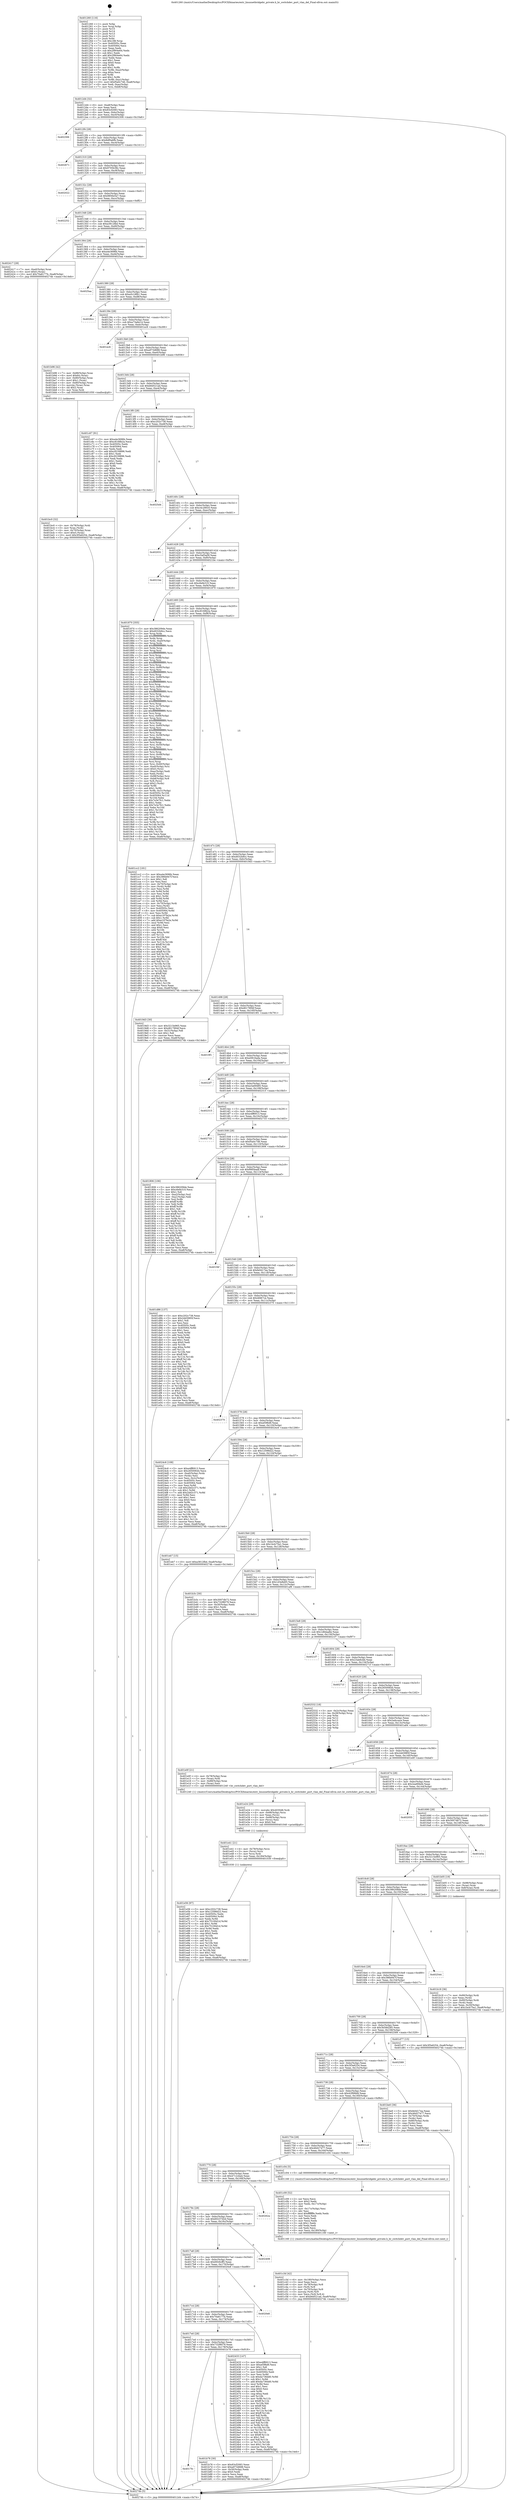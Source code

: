 digraph "0x401260" {
  label = "0x401260 (/mnt/c/Users/mathe/Desktop/tcc/POCII/binaries/extr_linuxnetbridgebr_private.h_br_switchdev_port_vlan_del_Final-ollvm.out::main(0))"
  labelloc = "t"
  node[shape=record]

  Entry [label="",width=0.3,height=0.3,shape=circle,fillcolor=black,style=filled]
  "0x4012d4" [label="{
     0x4012d4 [32]\l
     | [instrs]\l
     &nbsp;&nbsp;0x4012d4 \<+6\>: mov -0xa8(%rbp),%eax\l
     &nbsp;&nbsp;0x4012da \<+2\>: mov %eax,%ecx\l
     &nbsp;&nbsp;0x4012dc \<+6\>: sub $0x83cf2083,%ecx\l
     &nbsp;&nbsp;0x4012e2 \<+6\>: mov %eax,-0xbc(%rbp)\l
     &nbsp;&nbsp;0x4012e8 \<+6\>: mov %ecx,-0xc0(%rbp)\l
     &nbsp;&nbsp;0x4012ee \<+6\>: je 0000000000402306 \<main+0x10a6\>\l
  }"]
  "0x402306" [label="{
     0x402306\l
  }", style=dashed]
  "0x4012f4" [label="{
     0x4012f4 [28]\l
     | [instrs]\l
     &nbsp;&nbsp;0x4012f4 \<+5\>: jmp 00000000004012f9 \<main+0x99\>\l
     &nbsp;&nbsp;0x4012f9 \<+6\>: mov -0xbc(%rbp),%eax\l
     &nbsp;&nbsp;0x4012ff \<+5\>: sub $0x8df0a6fb,%eax\l
     &nbsp;&nbsp;0x401304 \<+6\>: mov %eax,-0xc4(%rbp)\l
     &nbsp;&nbsp;0x40130a \<+6\>: je 0000000000402671 \<main+0x1411\>\l
  }"]
  Exit [label="",width=0.3,height=0.3,shape=circle,fillcolor=black,style=filled,peripheries=2]
  "0x402671" [label="{
     0x402671\l
  }", style=dashed]
  "0x401310" [label="{
     0x401310 [28]\l
     | [instrs]\l
     &nbsp;&nbsp;0x401310 \<+5\>: jmp 0000000000401315 \<main+0xb5\>\l
     &nbsp;&nbsp;0x401315 \<+6\>: mov -0xbc(%rbp),%eax\l
     &nbsp;&nbsp;0x40131b \<+5\>: sub $0x9705b38c,%eax\l
     &nbsp;&nbsp;0x401320 \<+6\>: mov %eax,-0xc8(%rbp)\l
     &nbsp;&nbsp;0x401326 \<+6\>: je 0000000000402022 \<main+0xdc2\>\l
  }"]
  "0x401e56" [label="{
     0x401e56 [97]\l
     | [instrs]\l
     &nbsp;&nbsp;0x401e56 \<+5\>: mov $0xc202c738,%eax\l
     &nbsp;&nbsp;0x401e5b \<+5\>: mov $0x12598d22,%esi\l
     &nbsp;&nbsp;0x401e60 \<+7\>: mov 0x40505c,%edx\l
     &nbsp;&nbsp;0x401e67 \<+8\>: mov 0x405064,%r8d\l
     &nbsp;&nbsp;0x401e6f \<+3\>: mov %edx,%r9d\l
     &nbsp;&nbsp;0x401e72 \<+7\>: add $0x75100d1d,%r9d\l
     &nbsp;&nbsp;0x401e79 \<+4\>: sub $0x1,%r9d\l
     &nbsp;&nbsp;0x401e7d \<+7\>: sub $0x75100d1d,%r9d\l
     &nbsp;&nbsp;0x401e84 \<+4\>: imul %r9d,%edx\l
     &nbsp;&nbsp;0x401e88 \<+3\>: and $0x1,%edx\l
     &nbsp;&nbsp;0x401e8b \<+3\>: cmp $0x0,%edx\l
     &nbsp;&nbsp;0x401e8e \<+4\>: sete %r10b\l
     &nbsp;&nbsp;0x401e92 \<+4\>: cmp $0xa,%r8d\l
     &nbsp;&nbsp;0x401e96 \<+4\>: setl %r11b\l
     &nbsp;&nbsp;0x401e9a \<+3\>: mov %r10b,%bl\l
     &nbsp;&nbsp;0x401e9d \<+3\>: and %r11b,%bl\l
     &nbsp;&nbsp;0x401ea0 \<+3\>: xor %r11b,%r10b\l
     &nbsp;&nbsp;0x401ea3 \<+3\>: or %r10b,%bl\l
     &nbsp;&nbsp;0x401ea6 \<+3\>: test $0x1,%bl\l
     &nbsp;&nbsp;0x401ea9 \<+3\>: cmovne %esi,%eax\l
     &nbsp;&nbsp;0x401eac \<+6\>: mov %eax,-0xa8(%rbp)\l
     &nbsp;&nbsp;0x401eb2 \<+5\>: jmp 000000000040274b \<main+0x14eb\>\l
  }"]
  "0x402022" [label="{
     0x402022\l
  }", style=dashed]
  "0x40132c" [label="{
     0x40132c [28]\l
     | [instrs]\l
     &nbsp;&nbsp;0x40132c \<+5\>: jmp 0000000000401331 \<main+0xd1\>\l
     &nbsp;&nbsp;0x401331 \<+6\>: mov -0xbc(%rbp),%eax\l
     &nbsp;&nbsp;0x401337 \<+5\>: sub $0x9856e5a7,%eax\l
     &nbsp;&nbsp;0x40133c \<+6\>: mov %eax,-0xcc(%rbp)\l
     &nbsp;&nbsp;0x401342 \<+6\>: je 0000000000402252 \<main+0xff2\>\l
  }"]
  "0x401e41" [label="{
     0x401e41 [21]\l
     | [instrs]\l
     &nbsp;&nbsp;0x401e41 \<+4\>: mov -0x78(%rbp),%rcx\l
     &nbsp;&nbsp;0x401e45 \<+3\>: mov (%rcx),%rcx\l
     &nbsp;&nbsp;0x401e48 \<+3\>: mov %rcx,%rdi\l
     &nbsp;&nbsp;0x401e4b \<+6\>: mov %eax,-0x184(%rbp)\l
     &nbsp;&nbsp;0x401e51 \<+5\>: call 0000000000401030 \<free@plt\>\l
     | [calls]\l
     &nbsp;&nbsp;0x401030 \{1\} (unknown)\l
  }"]
  "0x402252" [label="{
     0x402252\l
  }", style=dashed]
  "0x401348" [label="{
     0x401348 [28]\l
     | [instrs]\l
     &nbsp;&nbsp;0x401348 \<+5\>: jmp 000000000040134d \<main+0xed\>\l
     &nbsp;&nbsp;0x40134d \<+6\>: mov -0xbc(%rbp),%eax\l
     &nbsp;&nbsp;0x401353 \<+5\>: sub $0xa3812fbd,%eax\l
     &nbsp;&nbsp;0x401358 \<+6\>: mov %eax,-0xd0(%rbp)\l
     &nbsp;&nbsp;0x40135e \<+6\>: je 0000000000402417 \<main+0x11b7\>\l
  }"]
  "0x401e24" [label="{
     0x401e24 [29]\l
     | [instrs]\l
     &nbsp;&nbsp;0x401e24 \<+10\>: movabs $0x4030d6,%rdi\l
     &nbsp;&nbsp;0x401e2e \<+4\>: mov -0x68(%rbp),%rcx\l
     &nbsp;&nbsp;0x401e32 \<+2\>: mov %eax,(%rcx)\l
     &nbsp;&nbsp;0x401e34 \<+4\>: mov -0x68(%rbp),%rcx\l
     &nbsp;&nbsp;0x401e38 \<+2\>: mov (%rcx),%esi\l
     &nbsp;&nbsp;0x401e3a \<+2\>: mov $0x0,%al\l
     &nbsp;&nbsp;0x401e3c \<+5\>: call 0000000000401040 \<printf@plt\>\l
     | [calls]\l
     &nbsp;&nbsp;0x401040 \{1\} (unknown)\l
  }"]
  "0x402417" [label="{
     0x402417 [28]\l
     | [instrs]\l
     &nbsp;&nbsp;0x402417 \<+7\>: mov -0xa0(%rbp),%rax\l
     &nbsp;&nbsp;0x40241e \<+6\>: movl $0x0,(%rax)\l
     &nbsp;&nbsp;0x402424 \<+10\>: movl $0x70a8177b,-0xa8(%rbp)\l
     &nbsp;&nbsp;0x40242e \<+5\>: jmp 000000000040274b \<main+0x14eb\>\l
  }"]
  "0x401364" [label="{
     0x401364 [28]\l
     | [instrs]\l
     &nbsp;&nbsp;0x401364 \<+5\>: jmp 0000000000401369 \<main+0x109\>\l
     &nbsp;&nbsp;0x401369 \<+6\>: mov -0xbc(%rbp),%eax\l
     &nbsp;&nbsp;0x40136f \<+5\>: sub $0xa4e3696b,%eax\l
     &nbsp;&nbsp;0x401374 \<+6\>: mov %eax,-0xd4(%rbp)\l
     &nbsp;&nbsp;0x40137a \<+6\>: je 00000000004025aa \<main+0x134a\>\l
  }"]
  "0x401c3d" [label="{
     0x401c3d [42]\l
     | [instrs]\l
     &nbsp;&nbsp;0x401c3d \<+6\>: mov -0x180(%rbp),%ecx\l
     &nbsp;&nbsp;0x401c43 \<+3\>: imul %eax,%ecx\l
     &nbsp;&nbsp;0x401c46 \<+4\>: mov -0x78(%rbp),%r8\l
     &nbsp;&nbsp;0x401c4a \<+3\>: mov (%r8),%r8\l
     &nbsp;&nbsp;0x401c4d \<+4\>: mov -0x70(%rbp),%r9\l
     &nbsp;&nbsp;0x401c51 \<+3\>: movslq (%r9),%r9\l
     &nbsp;&nbsp;0x401c54 \<+4\>: mov %ecx,(%r8,%r9,4)\l
     &nbsp;&nbsp;0x401c58 \<+10\>: movl $0xb6d521ad,-0xa8(%rbp)\l
     &nbsp;&nbsp;0x401c62 \<+5\>: jmp 000000000040274b \<main+0x14eb\>\l
  }"]
  "0x4025aa" [label="{
     0x4025aa\l
  }", style=dashed]
  "0x401380" [label="{
     0x401380 [28]\l
     | [instrs]\l
     &nbsp;&nbsp;0x401380 \<+5\>: jmp 0000000000401385 \<main+0x125\>\l
     &nbsp;&nbsp;0x401385 \<+6\>: mov -0xbc(%rbp),%eax\l
     &nbsp;&nbsp;0x40138b \<+5\>: sub $0xa5c18fb1,%eax\l
     &nbsp;&nbsp;0x401390 \<+6\>: mov %eax,-0xd8(%rbp)\l
     &nbsp;&nbsp;0x401396 \<+6\>: je 00000000004026cc \<main+0x146c\>\l
  }"]
  "0x401c09" [label="{
     0x401c09 [52]\l
     | [instrs]\l
     &nbsp;&nbsp;0x401c09 \<+2\>: xor %ecx,%ecx\l
     &nbsp;&nbsp;0x401c0b \<+5\>: mov $0x2,%edx\l
     &nbsp;&nbsp;0x401c10 \<+6\>: mov %edx,-0x17c(%rbp)\l
     &nbsp;&nbsp;0x401c16 \<+1\>: cltd\l
     &nbsp;&nbsp;0x401c17 \<+6\>: mov -0x17c(%rbp),%esi\l
     &nbsp;&nbsp;0x401c1d \<+2\>: idiv %esi\l
     &nbsp;&nbsp;0x401c1f \<+6\>: imul $0xfffffffe,%edx,%edx\l
     &nbsp;&nbsp;0x401c25 \<+2\>: mov %ecx,%edi\l
     &nbsp;&nbsp;0x401c27 \<+2\>: sub %edx,%edi\l
     &nbsp;&nbsp;0x401c29 \<+2\>: mov %ecx,%edx\l
     &nbsp;&nbsp;0x401c2b \<+3\>: sub $0x1,%edx\l
     &nbsp;&nbsp;0x401c2e \<+2\>: add %edx,%edi\l
     &nbsp;&nbsp;0x401c30 \<+2\>: sub %edi,%ecx\l
     &nbsp;&nbsp;0x401c32 \<+6\>: mov %ecx,-0x180(%rbp)\l
     &nbsp;&nbsp;0x401c38 \<+5\>: call 0000000000401160 \<next_i\>\l
     | [calls]\l
     &nbsp;&nbsp;0x401160 \{1\} (/mnt/c/Users/mathe/Desktop/tcc/POCII/binaries/extr_linuxnetbridgebr_private.h_br_switchdev_port_vlan_del_Final-ollvm.out::next_i)\l
  }"]
  "0x4026cc" [label="{
     0x4026cc\l
  }", style=dashed]
  "0x40139c" [label="{
     0x40139c [28]\l
     | [instrs]\l
     &nbsp;&nbsp;0x40139c \<+5\>: jmp 00000000004013a1 \<main+0x141\>\l
     &nbsp;&nbsp;0x4013a1 \<+6\>: mov -0xbc(%rbp),%eax\l
     &nbsp;&nbsp;0x4013a7 \<+5\>: sub $0xa73a6e14,%eax\l
     &nbsp;&nbsp;0x4013ac \<+6\>: mov %eax,-0xdc(%rbp)\l
     &nbsp;&nbsp;0x4013b2 \<+6\>: je 0000000000401ec6 \<main+0xc66\>\l
  }"]
  "0x401bc0" [label="{
     0x401bc0 [32]\l
     | [instrs]\l
     &nbsp;&nbsp;0x401bc0 \<+4\>: mov -0x78(%rbp),%rdi\l
     &nbsp;&nbsp;0x401bc4 \<+3\>: mov %rax,(%rdi)\l
     &nbsp;&nbsp;0x401bc7 \<+4\>: mov -0x70(%rbp),%rax\l
     &nbsp;&nbsp;0x401bcb \<+6\>: movl $0x0,(%rax)\l
     &nbsp;&nbsp;0x401bd1 \<+10\>: movl $0x3f3e6254,-0xa8(%rbp)\l
     &nbsp;&nbsp;0x401bdb \<+5\>: jmp 000000000040274b \<main+0x14eb\>\l
  }"]
  "0x401ec6" [label="{
     0x401ec6\l
  }", style=dashed]
  "0x4013b8" [label="{
     0x4013b8 [28]\l
     | [instrs]\l
     &nbsp;&nbsp;0x4013b8 \<+5\>: jmp 00000000004013bd \<main+0x15d\>\l
     &nbsp;&nbsp;0x4013bd \<+6\>: mov -0xbc(%rbp),%eax\l
     &nbsp;&nbsp;0x4013c3 \<+5\>: sub $0xa973d688,%eax\l
     &nbsp;&nbsp;0x4013c8 \<+6\>: mov %eax,-0xe0(%rbp)\l
     &nbsp;&nbsp;0x4013ce \<+6\>: je 0000000000401b96 \<main+0x936\>\l
  }"]
  "0x4017fc" [label="{
     0x4017fc\l
  }", style=dashed]
  "0x401b96" [label="{
     0x401b96 [42]\l
     | [instrs]\l
     &nbsp;&nbsp;0x401b96 \<+7\>: mov -0x88(%rbp),%rax\l
     &nbsp;&nbsp;0x401b9d \<+6\>: movl $0x64,(%rax)\l
     &nbsp;&nbsp;0x401ba3 \<+4\>: mov -0x80(%rbp),%rax\l
     &nbsp;&nbsp;0x401ba7 \<+6\>: movl $0x1,(%rax)\l
     &nbsp;&nbsp;0x401bad \<+4\>: mov -0x80(%rbp),%rax\l
     &nbsp;&nbsp;0x401bb1 \<+3\>: movslq (%rax),%rax\l
     &nbsp;&nbsp;0x401bb4 \<+4\>: shl $0x2,%rax\l
     &nbsp;&nbsp;0x401bb8 \<+3\>: mov %rax,%rdi\l
     &nbsp;&nbsp;0x401bbb \<+5\>: call 0000000000401050 \<malloc@plt\>\l
     | [calls]\l
     &nbsp;&nbsp;0x401050 \{1\} (unknown)\l
  }"]
  "0x4013d4" [label="{
     0x4013d4 [28]\l
     | [instrs]\l
     &nbsp;&nbsp;0x4013d4 \<+5\>: jmp 00000000004013d9 \<main+0x179\>\l
     &nbsp;&nbsp;0x4013d9 \<+6\>: mov -0xbc(%rbp),%eax\l
     &nbsp;&nbsp;0x4013df \<+5\>: sub $0xb6d521ad,%eax\l
     &nbsp;&nbsp;0x4013e4 \<+6\>: mov %eax,-0xe4(%rbp)\l
     &nbsp;&nbsp;0x4013ea \<+6\>: je 0000000000401c67 \<main+0xa07\>\l
  }"]
  "0x401b78" [label="{
     0x401b78 [30]\l
     | [instrs]\l
     &nbsp;&nbsp;0x401b78 \<+5\>: mov $0x83cf2083,%eax\l
     &nbsp;&nbsp;0x401b7d \<+5\>: mov $0xa973d688,%ecx\l
     &nbsp;&nbsp;0x401b82 \<+3\>: mov -0x30(%rbp),%edx\l
     &nbsp;&nbsp;0x401b85 \<+3\>: cmp $0x0,%edx\l
     &nbsp;&nbsp;0x401b88 \<+3\>: cmove %ecx,%eax\l
     &nbsp;&nbsp;0x401b8b \<+6\>: mov %eax,-0xa8(%rbp)\l
     &nbsp;&nbsp;0x401b91 \<+5\>: jmp 000000000040274b \<main+0x14eb\>\l
  }"]
  "0x401c67" [label="{
     0x401c67 [91]\l
     | [instrs]\l
     &nbsp;&nbsp;0x401c67 \<+5\>: mov $0xa4e3696b,%eax\l
     &nbsp;&nbsp;0x401c6c \<+5\>: mov $0xc8168b2a,%ecx\l
     &nbsp;&nbsp;0x401c71 \<+7\>: mov 0x40505c,%edx\l
     &nbsp;&nbsp;0x401c78 \<+7\>: mov 0x405064,%esi\l
     &nbsp;&nbsp;0x401c7f \<+2\>: mov %edx,%edi\l
     &nbsp;&nbsp;0x401c81 \<+6\>: add $0xc9239896,%edi\l
     &nbsp;&nbsp;0x401c87 \<+3\>: sub $0x1,%edi\l
     &nbsp;&nbsp;0x401c8a \<+6\>: sub $0xc9239896,%edi\l
     &nbsp;&nbsp;0x401c90 \<+3\>: imul %edi,%edx\l
     &nbsp;&nbsp;0x401c93 \<+3\>: and $0x1,%edx\l
     &nbsp;&nbsp;0x401c96 \<+3\>: cmp $0x0,%edx\l
     &nbsp;&nbsp;0x401c99 \<+4\>: sete %r8b\l
     &nbsp;&nbsp;0x401c9d \<+3\>: cmp $0xa,%esi\l
     &nbsp;&nbsp;0x401ca0 \<+4\>: setl %r9b\l
     &nbsp;&nbsp;0x401ca4 \<+3\>: mov %r8b,%r10b\l
     &nbsp;&nbsp;0x401ca7 \<+3\>: and %r9b,%r10b\l
     &nbsp;&nbsp;0x401caa \<+3\>: xor %r9b,%r8b\l
     &nbsp;&nbsp;0x401cad \<+3\>: or %r8b,%r10b\l
     &nbsp;&nbsp;0x401cb0 \<+4\>: test $0x1,%r10b\l
     &nbsp;&nbsp;0x401cb4 \<+3\>: cmovne %ecx,%eax\l
     &nbsp;&nbsp;0x401cb7 \<+6\>: mov %eax,-0xa8(%rbp)\l
     &nbsp;&nbsp;0x401cbd \<+5\>: jmp 000000000040274b \<main+0x14eb\>\l
  }"]
  "0x4013f0" [label="{
     0x4013f0 [28]\l
     | [instrs]\l
     &nbsp;&nbsp;0x4013f0 \<+5\>: jmp 00000000004013f5 \<main+0x195\>\l
     &nbsp;&nbsp;0x4013f5 \<+6\>: mov -0xbc(%rbp),%eax\l
     &nbsp;&nbsp;0x4013fb \<+5\>: sub $0xc202c738,%eax\l
     &nbsp;&nbsp;0x401400 \<+6\>: mov %eax,-0xe8(%rbp)\l
     &nbsp;&nbsp;0x401406 \<+6\>: je 00000000004025d4 \<main+0x1374\>\l
  }"]
  "0x4017e0" [label="{
     0x4017e0 [28]\l
     | [instrs]\l
     &nbsp;&nbsp;0x4017e0 \<+5\>: jmp 00000000004017e5 \<main+0x585\>\l
     &nbsp;&nbsp;0x4017e5 \<+6\>: mov -0xbc(%rbp),%eax\l
     &nbsp;&nbsp;0x4017eb \<+5\>: sub $0x732f8079,%eax\l
     &nbsp;&nbsp;0x4017f0 \<+6\>: mov %eax,-0x178(%rbp)\l
     &nbsp;&nbsp;0x4017f6 \<+6\>: je 0000000000401b78 \<main+0x918\>\l
  }"]
  "0x4025d4" [label="{
     0x4025d4\l
  }", style=dashed]
  "0x40140c" [label="{
     0x40140c [28]\l
     | [instrs]\l
     &nbsp;&nbsp;0x40140c \<+5\>: jmp 0000000000401411 \<main+0x1b1\>\l
     &nbsp;&nbsp;0x401411 \<+6\>: mov -0xbc(%rbp),%eax\l
     &nbsp;&nbsp;0x401417 \<+5\>: sub $0xc4c280c0,%eax\l
     &nbsp;&nbsp;0x40141c \<+6\>: mov %eax,-0xec(%rbp)\l
     &nbsp;&nbsp;0x401422 \<+6\>: je 0000000000402031 \<main+0xdd1\>\l
  }"]
  "0x402433" [label="{
     0x402433 [147]\l
     | [instrs]\l
     &nbsp;&nbsp;0x402433 \<+5\>: mov $0xe4ff6913,%eax\l
     &nbsp;&nbsp;0x402438 \<+5\>: mov $0xef3f6d9,%ecx\l
     &nbsp;&nbsp;0x40243d \<+2\>: mov $0x1,%dl\l
     &nbsp;&nbsp;0x40243f \<+7\>: mov 0x40505c,%esi\l
     &nbsp;&nbsp;0x402446 \<+7\>: mov 0x405064,%edi\l
     &nbsp;&nbsp;0x40244d \<+3\>: mov %esi,%r8d\l
     &nbsp;&nbsp;0x402450 \<+7\>: sub $0xda736dd0,%r8d\l
     &nbsp;&nbsp;0x402457 \<+4\>: sub $0x1,%r8d\l
     &nbsp;&nbsp;0x40245b \<+7\>: add $0xda736dd0,%r8d\l
     &nbsp;&nbsp;0x402462 \<+4\>: imul %r8d,%esi\l
     &nbsp;&nbsp;0x402466 \<+3\>: and $0x1,%esi\l
     &nbsp;&nbsp;0x402469 \<+3\>: cmp $0x0,%esi\l
     &nbsp;&nbsp;0x40246c \<+4\>: sete %r9b\l
     &nbsp;&nbsp;0x402470 \<+3\>: cmp $0xa,%edi\l
     &nbsp;&nbsp;0x402473 \<+4\>: setl %r10b\l
     &nbsp;&nbsp;0x402477 \<+3\>: mov %r9b,%r11b\l
     &nbsp;&nbsp;0x40247a \<+4\>: xor $0xff,%r11b\l
     &nbsp;&nbsp;0x40247e \<+3\>: mov %r10b,%bl\l
     &nbsp;&nbsp;0x402481 \<+3\>: xor $0xff,%bl\l
     &nbsp;&nbsp;0x402484 \<+3\>: xor $0x1,%dl\l
     &nbsp;&nbsp;0x402487 \<+3\>: mov %r11b,%r14b\l
     &nbsp;&nbsp;0x40248a \<+4\>: and $0xff,%r14b\l
     &nbsp;&nbsp;0x40248e \<+3\>: and %dl,%r9b\l
     &nbsp;&nbsp;0x402491 \<+3\>: mov %bl,%r15b\l
     &nbsp;&nbsp;0x402494 \<+4\>: and $0xff,%r15b\l
     &nbsp;&nbsp;0x402498 \<+3\>: and %dl,%r10b\l
     &nbsp;&nbsp;0x40249b \<+3\>: or %r9b,%r14b\l
     &nbsp;&nbsp;0x40249e \<+3\>: or %r10b,%r15b\l
     &nbsp;&nbsp;0x4024a1 \<+3\>: xor %r15b,%r14b\l
     &nbsp;&nbsp;0x4024a4 \<+3\>: or %bl,%r11b\l
     &nbsp;&nbsp;0x4024a7 \<+4\>: xor $0xff,%r11b\l
     &nbsp;&nbsp;0x4024ab \<+3\>: or $0x1,%dl\l
     &nbsp;&nbsp;0x4024ae \<+3\>: and %dl,%r11b\l
     &nbsp;&nbsp;0x4024b1 \<+3\>: or %r11b,%r14b\l
     &nbsp;&nbsp;0x4024b4 \<+4\>: test $0x1,%r14b\l
     &nbsp;&nbsp;0x4024b8 \<+3\>: cmovne %ecx,%eax\l
     &nbsp;&nbsp;0x4024bb \<+6\>: mov %eax,-0xa8(%rbp)\l
     &nbsp;&nbsp;0x4024c1 \<+5\>: jmp 000000000040274b \<main+0x14eb\>\l
  }"]
  "0x402031" [label="{
     0x402031\l
  }", style=dashed]
  "0x401428" [label="{
     0x401428 [28]\l
     | [instrs]\l
     &nbsp;&nbsp;0x401428 \<+5\>: jmp 000000000040142d \<main+0x1cd\>\l
     &nbsp;&nbsp;0x40142d \<+6\>: mov -0xbc(%rbp),%eax\l
     &nbsp;&nbsp;0x401433 \<+5\>: sub $0xc5af3a09,%eax\l
     &nbsp;&nbsp;0x401438 \<+6\>: mov %eax,-0xf0(%rbp)\l
     &nbsp;&nbsp;0x40143e \<+6\>: je 00000000004021be \<main+0xf5e\>\l
  }"]
  "0x4017c4" [label="{
     0x4017c4 [28]\l
     | [instrs]\l
     &nbsp;&nbsp;0x4017c4 \<+5\>: jmp 00000000004017c9 \<main+0x569\>\l
     &nbsp;&nbsp;0x4017c9 \<+6\>: mov -0xbc(%rbp),%eax\l
     &nbsp;&nbsp;0x4017cf \<+5\>: sub $0x70a8177b,%eax\l
     &nbsp;&nbsp;0x4017d4 \<+6\>: mov %eax,-0x174(%rbp)\l
     &nbsp;&nbsp;0x4017da \<+6\>: je 0000000000402433 \<main+0x11d3\>\l
  }"]
  "0x4021be" [label="{
     0x4021be\l
  }", style=dashed]
  "0x401444" [label="{
     0x401444 [28]\l
     | [instrs]\l
     &nbsp;&nbsp;0x401444 \<+5\>: jmp 0000000000401449 \<main+0x1e9\>\l
     &nbsp;&nbsp;0x401449 \<+6\>: mov -0xbc(%rbp),%eax\l
     &nbsp;&nbsp;0x40144f \<+5\>: sub $0xc6efe310,%eax\l
     &nbsp;&nbsp;0x401454 \<+6\>: mov %eax,-0xf4(%rbp)\l
     &nbsp;&nbsp;0x40145a \<+6\>: je 0000000000401870 \<main+0x610\>\l
  }"]
  "0x4020e8" [label="{
     0x4020e8\l
  }", style=dashed]
  "0x401870" [label="{
     0x401870 [355]\l
     | [instrs]\l
     &nbsp;&nbsp;0x401870 \<+5\>: mov $0x386209de,%eax\l
     &nbsp;&nbsp;0x401875 \<+5\>: mov $0xd032b9cc,%ecx\l
     &nbsp;&nbsp;0x40187a \<+3\>: mov %rsp,%rdx\l
     &nbsp;&nbsp;0x40187d \<+4\>: add $0xfffffffffffffff0,%rdx\l
     &nbsp;&nbsp;0x401881 \<+3\>: mov %rdx,%rsp\l
     &nbsp;&nbsp;0x401884 \<+7\>: mov %rdx,-0xa0(%rbp)\l
     &nbsp;&nbsp;0x40188b \<+3\>: mov %rsp,%rdx\l
     &nbsp;&nbsp;0x40188e \<+4\>: add $0xfffffffffffffff0,%rdx\l
     &nbsp;&nbsp;0x401892 \<+3\>: mov %rdx,%rsp\l
     &nbsp;&nbsp;0x401895 \<+3\>: mov %rsp,%rsi\l
     &nbsp;&nbsp;0x401898 \<+4\>: add $0xfffffffffffffff0,%rsi\l
     &nbsp;&nbsp;0x40189c \<+3\>: mov %rsi,%rsp\l
     &nbsp;&nbsp;0x40189f \<+7\>: mov %rsi,-0x98(%rbp)\l
     &nbsp;&nbsp;0x4018a6 \<+3\>: mov %rsp,%rsi\l
     &nbsp;&nbsp;0x4018a9 \<+4\>: add $0xfffffffffffffff0,%rsi\l
     &nbsp;&nbsp;0x4018ad \<+3\>: mov %rsi,%rsp\l
     &nbsp;&nbsp;0x4018b0 \<+7\>: mov %rsi,-0x90(%rbp)\l
     &nbsp;&nbsp;0x4018b7 \<+3\>: mov %rsp,%rsi\l
     &nbsp;&nbsp;0x4018ba \<+4\>: add $0xfffffffffffffff0,%rsi\l
     &nbsp;&nbsp;0x4018be \<+3\>: mov %rsi,%rsp\l
     &nbsp;&nbsp;0x4018c1 \<+7\>: mov %rsi,-0x88(%rbp)\l
     &nbsp;&nbsp;0x4018c8 \<+3\>: mov %rsp,%rsi\l
     &nbsp;&nbsp;0x4018cb \<+4\>: add $0xfffffffffffffff0,%rsi\l
     &nbsp;&nbsp;0x4018cf \<+3\>: mov %rsi,%rsp\l
     &nbsp;&nbsp;0x4018d2 \<+4\>: mov %rsi,-0x80(%rbp)\l
     &nbsp;&nbsp;0x4018d6 \<+3\>: mov %rsp,%rsi\l
     &nbsp;&nbsp;0x4018d9 \<+4\>: add $0xfffffffffffffff0,%rsi\l
     &nbsp;&nbsp;0x4018dd \<+3\>: mov %rsi,%rsp\l
     &nbsp;&nbsp;0x4018e0 \<+4\>: mov %rsi,-0x78(%rbp)\l
     &nbsp;&nbsp;0x4018e4 \<+3\>: mov %rsp,%rsi\l
     &nbsp;&nbsp;0x4018e7 \<+4\>: add $0xfffffffffffffff0,%rsi\l
     &nbsp;&nbsp;0x4018eb \<+3\>: mov %rsi,%rsp\l
     &nbsp;&nbsp;0x4018ee \<+4\>: mov %rsi,-0x70(%rbp)\l
     &nbsp;&nbsp;0x4018f2 \<+3\>: mov %rsp,%rsi\l
     &nbsp;&nbsp;0x4018f5 \<+4\>: add $0xfffffffffffffff0,%rsi\l
     &nbsp;&nbsp;0x4018f9 \<+3\>: mov %rsi,%rsp\l
     &nbsp;&nbsp;0x4018fc \<+4\>: mov %rsi,-0x68(%rbp)\l
     &nbsp;&nbsp;0x401900 \<+3\>: mov %rsp,%rsi\l
     &nbsp;&nbsp;0x401903 \<+4\>: add $0xfffffffffffffff0,%rsi\l
     &nbsp;&nbsp;0x401907 \<+3\>: mov %rsi,%rsp\l
     &nbsp;&nbsp;0x40190a \<+4\>: mov %rsi,-0x60(%rbp)\l
     &nbsp;&nbsp;0x40190e \<+3\>: mov %rsp,%rsi\l
     &nbsp;&nbsp;0x401911 \<+4\>: add $0xfffffffffffffff0,%rsi\l
     &nbsp;&nbsp;0x401915 \<+3\>: mov %rsi,%rsp\l
     &nbsp;&nbsp;0x401918 \<+4\>: mov %rsi,-0x58(%rbp)\l
     &nbsp;&nbsp;0x40191c \<+3\>: mov %rsp,%rsi\l
     &nbsp;&nbsp;0x40191f \<+4\>: add $0xfffffffffffffff0,%rsi\l
     &nbsp;&nbsp;0x401923 \<+3\>: mov %rsi,%rsp\l
     &nbsp;&nbsp;0x401926 \<+4\>: mov %rsi,-0x50(%rbp)\l
     &nbsp;&nbsp;0x40192a \<+3\>: mov %rsp,%rsi\l
     &nbsp;&nbsp;0x40192d \<+4\>: add $0xfffffffffffffff0,%rsi\l
     &nbsp;&nbsp;0x401931 \<+3\>: mov %rsi,%rsp\l
     &nbsp;&nbsp;0x401934 \<+4\>: mov %rsi,-0x48(%rbp)\l
     &nbsp;&nbsp;0x401938 \<+3\>: mov %rsp,%rsi\l
     &nbsp;&nbsp;0x40193b \<+4\>: add $0xfffffffffffffff0,%rsi\l
     &nbsp;&nbsp;0x40193f \<+3\>: mov %rsi,%rsp\l
     &nbsp;&nbsp;0x401942 \<+4\>: mov %rsi,-0x40(%rbp)\l
     &nbsp;&nbsp;0x401946 \<+7\>: mov -0xa0(%rbp),%rsi\l
     &nbsp;&nbsp;0x40194d \<+6\>: movl $0x0,(%rsi)\l
     &nbsp;&nbsp;0x401953 \<+6\>: mov -0xac(%rbp),%edi\l
     &nbsp;&nbsp;0x401959 \<+2\>: mov %edi,(%rdx)\l
     &nbsp;&nbsp;0x40195b \<+7\>: mov -0x98(%rbp),%rsi\l
     &nbsp;&nbsp;0x401962 \<+7\>: mov -0xb8(%rbp),%r8\l
     &nbsp;&nbsp;0x401969 \<+3\>: mov %r8,(%rsi)\l
     &nbsp;&nbsp;0x40196c \<+3\>: cmpl $0x2,(%rdx)\l
     &nbsp;&nbsp;0x40196f \<+4\>: setne %r9b\l
     &nbsp;&nbsp;0x401973 \<+4\>: and $0x1,%r9b\l
     &nbsp;&nbsp;0x401977 \<+4\>: mov %r9b,-0x31(%rbp)\l
     &nbsp;&nbsp;0x40197b \<+8\>: mov 0x40505c,%r10d\l
     &nbsp;&nbsp;0x401983 \<+8\>: mov 0x405064,%r11d\l
     &nbsp;&nbsp;0x40198b \<+3\>: mov %r10d,%ebx\l
     &nbsp;&nbsp;0x40198e \<+6\>: sub $0x7e3e7fc1,%ebx\l
     &nbsp;&nbsp;0x401994 \<+3\>: sub $0x1,%ebx\l
     &nbsp;&nbsp;0x401997 \<+6\>: add $0x7e3e7fc1,%ebx\l
     &nbsp;&nbsp;0x40199d \<+4\>: imul %ebx,%r10d\l
     &nbsp;&nbsp;0x4019a1 \<+4\>: and $0x1,%r10d\l
     &nbsp;&nbsp;0x4019a5 \<+4\>: cmp $0x0,%r10d\l
     &nbsp;&nbsp;0x4019a9 \<+4\>: sete %r9b\l
     &nbsp;&nbsp;0x4019ad \<+4\>: cmp $0xa,%r11d\l
     &nbsp;&nbsp;0x4019b1 \<+4\>: setl %r14b\l
     &nbsp;&nbsp;0x4019b5 \<+3\>: mov %r9b,%r15b\l
     &nbsp;&nbsp;0x4019b8 \<+3\>: and %r14b,%r15b\l
     &nbsp;&nbsp;0x4019bb \<+3\>: xor %r14b,%r9b\l
     &nbsp;&nbsp;0x4019be \<+3\>: or %r9b,%r15b\l
     &nbsp;&nbsp;0x4019c1 \<+4\>: test $0x1,%r15b\l
     &nbsp;&nbsp;0x4019c5 \<+3\>: cmovne %ecx,%eax\l
     &nbsp;&nbsp;0x4019c8 \<+6\>: mov %eax,-0xa8(%rbp)\l
     &nbsp;&nbsp;0x4019ce \<+5\>: jmp 000000000040274b \<main+0x14eb\>\l
  }"]
  "0x401460" [label="{
     0x401460 [28]\l
     | [instrs]\l
     &nbsp;&nbsp;0x401460 \<+5\>: jmp 0000000000401465 \<main+0x205\>\l
     &nbsp;&nbsp;0x401465 \<+6\>: mov -0xbc(%rbp),%eax\l
     &nbsp;&nbsp;0x40146b \<+5\>: sub $0xc8168b2a,%eax\l
     &nbsp;&nbsp;0x401470 \<+6\>: mov %eax,-0xf8(%rbp)\l
     &nbsp;&nbsp;0x401476 \<+6\>: je 0000000000401cc2 \<main+0xa62\>\l
  }"]
  "0x4017a8" [label="{
     0x4017a8 [28]\l
     | [instrs]\l
     &nbsp;&nbsp;0x4017a8 \<+5\>: jmp 00000000004017ad \<main+0x54d\>\l
     &nbsp;&nbsp;0x4017ad \<+6\>: mov -0xbc(%rbp),%eax\l
     &nbsp;&nbsp;0x4017b3 \<+5\>: sub $0x6926cff3,%eax\l
     &nbsp;&nbsp;0x4017b8 \<+6\>: mov %eax,-0x170(%rbp)\l
     &nbsp;&nbsp;0x4017be \<+6\>: je 00000000004020e8 \<main+0xe88\>\l
  }"]
  "0x401cc2" [label="{
     0x401cc2 [181]\l
     | [instrs]\l
     &nbsp;&nbsp;0x401cc2 \<+5\>: mov $0xa4e3696b,%eax\l
     &nbsp;&nbsp;0x401cc7 \<+5\>: mov $0x386b947f,%ecx\l
     &nbsp;&nbsp;0x401ccc \<+2\>: mov $0x1,%dl\l
     &nbsp;&nbsp;0x401cce \<+2\>: xor %esi,%esi\l
     &nbsp;&nbsp;0x401cd0 \<+4\>: mov -0x70(%rbp),%rdi\l
     &nbsp;&nbsp;0x401cd4 \<+3\>: mov (%rdi),%r8d\l
     &nbsp;&nbsp;0x401cd7 \<+3\>: mov %esi,%r9d\l
     &nbsp;&nbsp;0x401cda \<+3\>: sub %r8d,%r9d\l
     &nbsp;&nbsp;0x401cdd \<+3\>: mov %esi,%r8d\l
     &nbsp;&nbsp;0x401ce0 \<+4\>: sub $0x1,%r8d\l
     &nbsp;&nbsp;0x401ce4 \<+3\>: add %r8d,%r9d\l
     &nbsp;&nbsp;0x401ce7 \<+3\>: sub %r9d,%esi\l
     &nbsp;&nbsp;0x401cea \<+4\>: mov -0x70(%rbp),%rdi\l
     &nbsp;&nbsp;0x401cee \<+2\>: mov %esi,(%rdi)\l
     &nbsp;&nbsp;0x401cf0 \<+7\>: mov 0x40505c,%esi\l
     &nbsp;&nbsp;0x401cf7 \<+8\>: mov 0x405064,%r8d\l
     &nbsp;&nbsp;0x401cff \<+3\>: mov %esi,%r9d\l
     &nbsp;&nbsp;0x401d02 \<+7\>: sub $0xe197fa2e,%r9d\l
     &nbsp;&nbsp;0x401d09 \<+4\>: sub $0x1,%r9d\l
     &nbsp;&nbsp;0x401d0d \<+7\>: add $0xe197fa2e,%r9d\l
     &nbsp;&nbsp;0x401d14 \<+4\>: imul %r9d,%esi\l
     &nbsp;&nbsp;0x401d18 \<+3\>: and $0x1,%esi\l
     &nbsp;&nbsp;0x401d1b \<+3\>: cmp $0x0,%esi\l
     &nbsp;&nbsp;0x401d1e \<+4\>: sete %r10b\l
     &nbsp;&nbsp;0x401d22 \<+4\>: cmp $0xa,%r8d\l
     &nbsp;&nbsp;0x401d26 \<+4\>: setl %r11b\l
     &nbsp;&nbsp;0x401d2a \<+3\>: mov %r10b,%bl\l
     &nbsp;&nbsp;0x401d2d \<+3\>: xor $0xff,%bl\l
     &nbsp;&nbsp;0x401d30 \<+3\>: mov %r11b,%r14b\l
     &nbsp;&nbsp;0x401d33 \<+4\>: xor $0xff,%r14b\l
     &nbsp;&nbsp;0x401d37 \<+3\>: xor $0x1,%dl\l
     &nbsp;&nbsp;0x401d3a \<+3\>: mov %bl,%r15b\l
     &nbsp;&nbsp;0x401d3d \<+4\>: and $0xff,%r15b\l
     &nbsp;&nbsp;0x401d41 \<+3\>: and %dl,%r10b\l
     &nbsp;&nbsp;0x401d44 \<+3\>: mov %r14b,%r12b\l
     &nbsp;&nbsp;0x401d47 \<+4\>: and $0xff,%r12b\l
     &nbsp;&nbsp;0x401d4b \<+3\>: and %dl,%r11b\l
     &nbsp;&nbsp;0x401d4e \<+3\>: or %r10b,%r15b\l
     &nbsp;&nbsp;0x401d51 \<+3\>: or %r11b,%r12b\l
     &nbsp;&nbsp;0x401d54 \<+3\>: xor %r12b,%r15b\l
     &nbsp;&nbsp;0x401d57 \<+3\>: or %r14b,%bl\l
     &nbsp;&nbsp;0x401d5a \<+3\>: xor $0xff,%bl\l
     &nbsp;&nbsp;0x401d5d \<+3\>: or $0x1,%dl\l
     &nbsp;&nbsp;0x401d60 \<+2\>: and %dl,%bl\l
     &nbsp;&nbsp;0x401d62 \<+3\>: or %bl,%r15b\l
     &nbsp;&nbsp;0x401d65 \<+4\>: test $0x1,%r15b\l
     &nbsp;&nbsp;0x401d69 \<+3\>: cmovne %ecx,%eax\l
     &nbsp;&nbsp;0x401d6c \<+6\>: mov %eax,-0xa8(%rbp)\l
     &nbsp;&nbsp;0x401d72 \<+5\>: jmp 000000000040274b \<main+0x14eb\>\l
  }"]
  "0x40147c" [label="{
     0x40147c [28]\l
     | [instrs]\l
     &nbsp;&nbsp;0x40147c \<+5\>: jmp 0000000000401481 \<main+0x221\>\l
     &nbsp;&nbsp;0x401481 \<+6\>: mov -0xbc(%rbp),%eax\l
     &nbsp;&nbsp;0x401487 \<+5\>: sub $0xd032b9cc,%eax\l
     &nbsp;&nbsp;0x40148c \<+6\>: mov %eax,-0xfc(%rbp)\l
     &nbsp;&nbsp;0x401492 \<+6\>: je 00000000004019d3 \<main+0x773\>\l
  }"]
  "0x402408" [label="{
     0x402408\l
  }", style=dashed]
  "0x4019d3" [label="{
     0x4019d3 [30]\l
     | [instrs]\l
     &nbsp;&nbsp;0x4019d3 \<+5\>: mov $0x3215e965,%eax\l
     &nbsp;&nbsp;0x4019d8 \<+5\>: mov $0xd617894f,%ecx\l
     &nbsp;&nbsp;0x4019dd \<+3\>: mov -0x31(%rbp),%dl\l
     &nbsp;&nbsp;0x4019e0 \<+3\>: test $0x1,%dl\l
     &nbsp;&nbsp;0x4019e3 \<+3\>: cmovne %ecx,%eax\l
     &nbsp;&nbsp;0x4019e6 \<+6\>: mov %eax,-0xa8(%rbp)\l
     &nbsp;&nbsp;0x4019ec \<+5\>: jmp 000000000040274b \<main+0x14eb\>\l
  }"]
  "0x401498" [label="{
     0x401498 [28]\l
     | [instrs]\l
     &nbsp;&nbsp;0x401498 \<+5\>: jmp 000000000040149d \<main+0x23d\>\l
     &nbsp;&nbsp;0x40149d \<+6\>: mov -0xbc(%rbp),%eax\l
     &nbsp;&nbsp;0x4014a3 \<+5\>: sub $0xd617894f,%eax\l
     &nbsp;&nbsp;0x4014a8 \<+6\>: mov %eax,-0x100(%rbp)\l
     &nbsp;&nbsp;0x4014ae \<+6\>: je 00000000004019f1 \<main+0x791\>\l
  }"]
  "0x40178c" [label="{
     0x40178c [28]\l
     | [instrs]\l
     &nbsp;&nbsp;0x40178c \<+5\>: jmp 0000000000401791 \<main+0x531\>\l
     &nbsp;&nbsp;0x401791 \<+6\>: mov -0xbc(%rbp),%eax\l
     &nbsp;&nbsp;0x401797 \<+5\>: sub $0x60237d2d,%eax\l
     &nbsp;&nbsp;0x40179c \<+6\>: mov %eax,-0x16c(%rbp)\l
     &nbsp;&nbsp;0x4017a2 \<+6\>: je 0000000000402408 \<main+0x11a8\>\l
  }"]
  "0x4019f1" [label="{
     0x4019f1\l
  }", style=dashed]
  "0x4014b4" [label="{
     0x4014b4 [28]\l
     | [instrs]\l
     &nbsp;&nbsp;0x4014b4 \<+5\>: jmp 00000000004014b9 \<main+0x259\>\l
     &nbsp;&nbsp;0x4014b9 \<+6\>: mov -0xbc(%rbp),%eax\l
     &nbsp;&nbsp;0x4014bf \<+5\>: sub $0xe0816ada,%eax\l
     &nbsp;&nbsp;0x4014c4 \<+6\>: mov %eax,-0x104(%rbp)\l
     &nbsp;&nbsp;0x4014ca \<+6\>: je 00000000004022f7 \<main+0x1097\>\l
  }"]
  "0x40262a" [label="{
     0x40262a\l
  }", style=dashed]
  "0x4022f7" [label="{
     0x4022f7\l
  }", style=dashed]
  "0x4014d0" [label="{
     0x4014d0 [28]\l
     | [instrs]\l
     &nbsp;&nbsp;0x4014d0 \<+5\>: jmp 00000000004014d5 \<main+0x275\>\l
     &nbsp;&nbsp;0x4014d5 \<+6\>: mov -0xbc(%rbp),%eax\l
     &nbsp;&nbsp;0x4014db \<+5\>: sub $0xe3a69485,%eax\l
     &nbsp;&nbsp;0x4014e0 \<+6\>: mov %eax,-0x108(%rbp)\l
     &nbsp;&nbsp;0x4014e6 \<+6\>: je 0000000000402315 \<main+0x10b5\>\l
  }"]
  "0x401770" [label="{
     0x401770 [28]\l
     | [instrs]\l
     &nbsp;&nbsp;0x401770 \<+5\>: jmp 0000000000401775 \<main+0x515\>\l
     &nbsp;&nbsp;0x401775 \<+6\>: mov -0xbc(%rbp),%eax\l
     &nbsp;&nbsp;0x40177b \<+5\>: sub $0x4712cba4,%eax\l
     &nbsp;&nbsp;0x401780 \<+6\>: mov %eax,-0x168(%rbp)\l
     &nbsp;&nbsp;0x401786 \<+6\>: je 000000000040262a \<main+0x13ca\>\l
  }"]
  "0x402315" [label="{
     0x402315\l
  }", style=dashed]
  "0x4014ec" [label="{
     0x4014ec [28]\l
     | [instrs]\l
     &nbsp;&nbsp;0x4014ec \<+5\>: jmp 00000000004014f1 \<main+0x291\>\l
     &nbsp;&nbsp;0x4014f1 \<+6\>: mov -0xbc(%rbp),%eax\l
     &nbsp;&nbsp;0x4014f7 \<+5\>: sub $0xe4ff6913,%eax\l
     &nbsp;&nbsp;0x4014fc \<+6\>: mov %eax,-0x10c(%rbp)\l
     &nbsp;&nbsp;0x401502 \<+6\>: je 0000000000402733 \<main+0x14d3\>\l
  }"]
  "0x401c04" [label="{
     0x401c04 [5]\l
     | [instrs]\l
     &nbsp;&nbsp;0x401c04 \<+5\>: call 0000000000401160 \<next_i\>\l
     | [calls]\l
     &nbsp;&nbsp;0x401160 \{1\} (/mnt/c/Users/mathe/Desktop/tcc/POCII/binaries/extr_linuxnetbridgebr_private.h_br_switchdev_port_vlan_del_Final-ollvm.out::next_i)\l
  }"]
  "0x402733" [label="{
     0x402733\l
  }", style=dashed]
  "0x401508" [label="{
     0x401508 [28]\l
     | [instrs]\l
     &nbsp;&nbsp;0x401508 \<+5\>: jmp 000000000040150d \<main+0x2ad\>\l
     &nbsp;&nbsp;0x40150d \<+6\>: mov -0xbc(%rbp),%eax\l
     &nbsp;&nbsp;0x401513 \<+5\>: sub $0xf5a0c746,%eax\l
     &nbsp;&nbsp;0x401518 \<+6\>: mov %eax,-0x110(%rbp)\l
     &nbsp;&nbsp;0x40151e \<+6\>: je 0000000000401806 \<main+0x5a6\>\l
  }"]
  "0x401754" [label="{
     0x401754 [28]\l
     | [instrs]\l
     &nbsp;&nbsp;0x401754 \<+5\>: jmp 0000000000401759 \<main+0x4f9\>\l
     &nbsp;&nbsp;0x401759 \<+6\>: mov -0xbc(%rbp),%eax\l
     &nbsp;&nbsp;0x40175f \<+5\>: sub $0x46d27477,%eax\l
     &nbsp;&nbsp;0x401764 \<+6\>: mov %eax,-0x164(%rbp)\l
     &nbsp;&nbsp;0x40176a \<+6\>: je 0000000000401c04 \<main+0x9a4\>\l
  }"]
  "0x401806" [label="{
     0x401806 [106]\l
     | [instrs]\l
     &nbsp;&nbsp;0x401806 \<+5\>: mov $0x386209de,%eax\l
     &nbsp;&nbsp;0x40180b \<+5\>: mov $0xc6efe310,%ecx\l
     &nbsp;&nbsp;0x401810 \<+2\>: mov $0x1,%dl\l
     &nbsp;&nbsp;0x401812 \<+7\>: mov -0xa2(%rbp),%sil\l
     &nbsp;&nbsp;0x401819 \<+7\>: mov -0xa1(%rbp),%dil\l
     &nbsp;&nbsp;0x401820 \<+3\>: mov %sil,%r8b\l
     &nbsp;&nbsp;0x401823 \<+4\>: xor $0xff,%r8b\l
     &nbsp;&nbsp;0x401827 \<+3\>: mov %dil,%r9b\l
     &nbsp;&nbsp;0x40182a \<+4\>: xor $0xff,%r9b\l
     &nbsp;&nbsp;0x40182e \<+3\>: xor $0x1,%dl\l
     &nbsp;&nbsp;0x401831 \<+3\>: mov %r8b,%r10b\l
     &nbsp;&nbsp;0x401834 \<+4\>: and $0xff,%r10b\l
     &nbsp;&nbsp;0x401838 \<+3\>: and %dl,%sil\l
     &nbsp;&nbsp;0x40183b \<+3\>: mov %r9b,%r11b\l
     &nbsp;&nbsp;0x40183e \<+4\>: and $0xff,%r11b\l
     &nbsp;&nbsp;0x401842 \<+3\>: and %dl,%dil\l
     &nbsp;&nbsp;0x401845 \<+3\>: or %sil,%r10b\l
     &nbsp;&nbsp;0x401848 \<+3\>: or %dil,%r11b\l
     &nbsp;&nbsp;0x40184b \<+3\>: xor %r11b,%r10b\l
     &nbsp;&nbsp;0x40184e \<+3\>: or %r9b,%r8b\l
     &nbsp;&nbsp;0x401851 \<+4\>: xor $0xff,%r8b\l
     &nbsp;&nbsp;0x401855 \<+3\>: or $0x1,%dl\l
     &nbsp;&nbsp;0x401858 \<+3\>: and %dl,%r8b\l
     &nbsp;&nbsp;0x40185b \<+3\>: or %r8b,%r10b\l
     &nbsp;&nbsp;0x40185e \<+4\>: test $0x1,%r10b\l
     &nbsp;&nbsp;0x401862 \<+3\>: cmovne %ecx,%eax\l
     &nbsp;&nbsp;0x401865 \<+6\>: mov %eax,-0xa8(%rbp)\l
     &nbsp;&nbsp;0x40186b \<+5\>: jmp 000000000040274b \<main+0x14eb\>\l
  }"]
  "0x401524" [label="{
     0x401524 [28]\l
     | [instrs]\l
     &nbsp;&nbsp;0x401524 \<+5\>: jmp 0000000000401529 \<main+0x2c9\>\l
     &nbsp;&nbsp;0x401529 \<+6\>: mov -0xbc(%rbp),%eax\l
     &nbsp;&nbsp;0x40152f \<+5\>: sub $0xf685badf,%eax\l
     &nbsp;&nbsp;0x401534 \<+6\>: mov %eax,-0x114(%rbp)\l
     &nbsp;&nbsp;0x40153a \<+6\>: je 0000000000401f4f \<main+0xcef\>\l
  }"]
  "0x40274b" [label="{
     0x40274b [5]\l
     | [instrs]\l
     &nbsp;&nbsp;0x40274b \<+5\>: jmp 00000000004012d4 \<main+0x74\>\l
  }"]
  "0x401260" [label="{
     0x401260 [116]\l
     | [instrs]\l
     &nbsp;&nbsp;0x401260 \<+1\>: push %rbp\l
     &nbsp;&nbsp;0x401261 \<+3\>: mov %rsp,%rbp\l
     &nbsp;&nbsp;0x401264 \<+2\>: push %r15\l
     &nbsp;&nbsp;0x401266 \<+2\>: push %r14\l
     &nbsp;&nbsp;0x401268 \<+2\>: push %r13\l
     &nbsp;&nbsp;0x40126a \<+2\>: push %r12\l
     &nbsp;&nbsp;0x40126c \<+1\>: push %rbx\l
     &nbsp;&nbsp;0x40126d \<+7\>: sub $0x188,%rsp\l
     &nbsp;&nbsp;0x401274 \<+7\>: mov 0x40505c,%eax\l
     &nbsp;&nbsp;0x40127b \<+7\>: mov 0x405064,%ecx\l
     &nbsp;&nbsp;0x401282 \<+2\>: mov %eax,%edx\l
     &nbsp;&nbsp;0x401284 \<+6\>: sub $0x2f904e64,%edx\l
     &nbsp;&nbsp;0x40128a \<+3\>: sub $0x1,%edx\l
     &nbsp;&nbsp;0x40128d \<+6\>: add $0x2f904e64,%edx\l
     &nbsp;&nbsp;0x401293 \<+3\>: imul %edx,%eax\l
     &nbsp;&nbsp;0x401296 \<+3\>: and $0x1,%eax\l
     &nbsp;&nbsp;0x401299 \<+3\>: cmp $0x0,%eax\l
     &nbsp;&nbsp;0x40129c \<+4\>: sete %r8b\l
     &nbsp;&nbsp;0x4012a0 \<+4\>: and $0x1,%r8b\l
     &nbsp;&nbsp;0x4012a4 \<+7\>: mov %r8b,-0xa2(%rbp)\l
     &nbsp;&nbsp;0x4012ab \<+3\>: cmp $0xa,%ecx\l
     &nbsp;&nbsp;0x4012ae \<+4\>: setl %r8b\l
     &nbsp;&nbsp;0x4012b2 \<+4\>: and $0x1,%r8b\l
     &nbsp;&nbsp;0x4012b6 \<+7\>: mov %r8b,-0xa1(%rbp)\l
     &nbsp;&nbsp;0x4012bd \<+10\>: movl $0xf5a0c746,-0xa8(%rbp)\l
     &nbsp;&nbsp;0x4012c7 \<+6\>: mov %edi,-0xac(%rbp)\l
     &nbsp;&nbsp;0x4012cd \<+7\>: mov %rsi,-0xb8(%rbp)\l
  }"]
  "0x4021cd" [label="{
     0x4021cd\l
  }", style=dashed]
  "0x401738" [label="{
     0x401738 [28]\l
     | [instrs]\l
     &nbsp;&nbsp;0x401738 \<+5\>: jmp 000000000040173d \<main+0x4dd\>\l
     &nbsp;&nbsp;0x40173d \<+6\>: mov -0xbc(%rbp),%eax\l
     &nbsp;&nbsp;0x401743 \<+5\>: sub $0x42f99bfd,%eax\l
     &nbsp;&nbsp;0x401748 \<+6\>: mov %eax,-0x160(%rbp)\l
     &nbsp;&nbsp;0x40174e \<+6\>: je 00000000004021cd \<main+0xf6d\>\l
  }"]
  "0x401f4f" [label="{
     0x401f4f\l
  }", style=dashed]
  "0x401540" [label="{
     0x401540 [28]\l
     | [instrs]\l
     &nbsp;&nbsp;0x401540 \<+5\>: jmp 0000000000401545 \<main+0x2e5\>\l
     &nbsp;&nbsp;0x401545 \<+6\>: mov -0xbc(%rbp),%eax\l
     &nbsp;&nbsp;0x40154b \<+5\>: sub $0xfe0d17ea,%eax\l
     &nbsp;&nbsp;0x401550 \<+6\>: mov %eax,-0x118(%rbp)\l
     &nbsp;&nbsp;0x401556 \<+6\>: je 0000000000401d86 \<main+0xb26\>\l
  }"]
  "0x401be0" [label="{
     0x401be0 [36]\l
     | [instrs]\l
     &nbsp;&nbsp;0x401be0 \<+5\>: mov $0xfe0d17ea,%eax\l
     &nbsp;&nbsp;0x401be5 \<+5\>: mov $0x46d27477,%ecx\l
     &nbsp;&nbsp;0x401bea \<+4\>: mov -0x70(%rbp),%rdx\l
     &nbsp;&nbsp;0x401bee \<+2\>: mov (%rdx),%esi\l
     &nbsp;&nbsp;0x401bf0 \<+4\>: mov -0x80(%rbp),%rdx\l
     &nbsp;&nbsp;0x401bf4 \<+2\>: cmp (%rdx),%esi\l
     &nbsp;&nbsp;0x401bf6 \<+3\>: cmovl %ecx,%eax\l
     &nbsp;&nbsp;0x401bf9 \<+6\>: mov %eax,-0xa8(%rbp)\l
     &nbsp;&nbsp;0x401bff \<+5\>: jmp 000000000040274b \<main+0x14eb\>\l
  }"]
  "0x401d86" [label="{
     0x401d86 [137]\l
     | [instrs]\l
     &nbsp;&nbsp;0x401d86 \<+5\>: mov $0xc202c738,%eax\l
     &nbsp;&nbsp;0x401d8b \<+5\>: mov $0x2dd3985f,%ecx\l
     &nbsp;&nbsp;0x401d90 \<+2\>: mov $0x1,%dl\l
     &nbsp;&nbsp;0x401d92 \<+2\>: xor %esi,%esi\l
     &nbsp;&nbsp;0x401d94 \<+7\>: mov 0x40505c,%edi\l
     &nbsp;&nbsp;0x401d9b \<+8\>: mov 0x405064,%r8d\l
     &nbsp;&nbsp;0x401da3 \<+3\>: sub $0x1,%esi\l
     &nbsp;&nbsp;0x401da6 \<+3\>: mov %edi,%r9d\l
     &nbsp;&nbsp;0x401da9 \<+3\>: add %esi,%r9d\l
     &nbsp;&nbsp;0x401dac \<+4\>: imul %r9d,%edi\l
     &nbsp;&nbsp;0x401db0 \<+3\>: and $0x1,%edi\l
     &nbsp;&nbsp;0x401db3 \<+3\>: cmp $0x0,%edi\l
     &nbsp;&nbsp;0x401db6 \<+4\>: sete %r10b\l
     &nbsp;&nbsp;0x401dba \<+4\>: cmp $0xa,%r8d\l
     &nbsp;&nbsp;0x401dbe \<+4\>: setl %r11b\l
     &nbsp;&nbsp;0x401dc2 \<+3\>: mov %r10b,%bl\l
     &nbsp;&nbsp;0x401dc5 \<+3\>: xor $0xff,%bl\l
     &nbsp;&nbsp;0x401dc8 \<+3\>: mov %r11b,%r14b\l
     &nbsp;&nbsp;0x401dcb \<+4\>: xor $0xff,%r14b\l
     &nbsp;&nbsp;0x401dcf \<+3\>: xor $0x1,%dl\l
     &nbsp;&nbsp;0x401dd2 \<+3\>: mov %bl,%r15b\l
     &nbsp;&nbsp;0x401dd5 \<+4\>: and $0xff,%r15b\l
     &nbsp;&nbsp;0x401dd9 \<+3\>: and %dl,%r10b\l
     &nbsp;&nbsp;0x401ddc \<+3\>: mov %r14b,%r12b\l
     &nbsp;&nbsp;0x401ddf \<+4\>: and $0xff,%r12b\l
     &nbsp;&nbsp;0x401de3 \<+3\>: and %dl,%r11b\l
     &nbsp;&nbsp;0x401de6 \<+3\>: or %r10b,%r15b\l
     &nbsp;&nbsp;0x401de9 \<+3\>: or %r11b,%r12b\l
     &nbsp;&nbsp;0x401dec \<+3\>: xor %r12b,%r15b\l
     &nbsp;&nbsp;0x401def \<+3\>: or %r14b,%bl\l
     &nbsp;&nbsp;0x401df2 \<+3\>: xor $0xff,%bl\l
     &nbsp;&nbsp;0x401df5 \<+3\>: or $0x1,%dl\l
     &nbsp;&nbsp;0x401df8 \<+2\>: and %dl,%bl\l
     &nbsp;&nbsp;0x401dfa \<+3\>: or %bl,%r15b\l
     &nbsp;&nbsp;0x401dfd \<+4\>: test $0x1,%r15b\l
     &nbsp;&nbsp;0x401e01 \<+3\>: cmovne %ecx,%eax\l
     &nbsp;&nbsp;0x401e04 \<+6\>: mov %eax,-0xa8(%rbp)\l
     &nbsp;&nbsp;0x401e0a \<+5\>: jmp 000000000040274b \<main+0x14eb\>\l
  }"]
  "0x40155c" [label="{
     0x40155c [28]\l
     | [instrs]\l
     &nbsp;&nbsp;0x40155c \<+5\>: jmp 0000000000401561 \<main+0x301\>\l
     &nbsp;&nbsp;0x401561 \<+6\>: mov -0xbc(%rbp),%eax\l
     &nbsp;&nbsp;0x401567 \<+5\>: sub $0x4fd67ce,%eax\l
     &nbsp;&nbsp;0x40156c \<+6\>: mov %eax,-0x11c(%rbp)\l
     &nbsp;&nbsp;0x401572 \<+6\>: je 0000000000402370 \<main+0x1110\>\l
  }"]
  "0x40171c" [label="{
     0x40171c [28]\l
     | [instrs]\l
     &nbsp;&nbsp;0x40171c \<+5\>: jmp 0000000000401721 \<main+0x4c1\>\l
     &nbsp;&nbsp;0x401721 \<+6\>: mov -0xbc(%rbp),%eax\l
     &nbsp;&nbsp;0x401727 \<+5\>: sub $0x3f3e6254,%eax\l
     &nbsp;&nbsp;0x40172c \<+6\>: mov %eax,-0x15c(%rbp)\l
     &nbsp;&nbsp;0x401732 \<+6\>: je 0000000000401be0 \<main+0x980\>\l
  }"]
  "0x402370" [label="{
     0x402370\l
  }", style=dashed]
  "0x401578" [label="{
     0x401578 [28]\l
     | [instrs]\l
     &nbsp;&nbsp;0x401578 \<+5\>: jmp 000000000040157d \<main+0x31d\>\l
     &nbsp;&nbsp;0x40157d \<+6\>: mov -0xbc(%rbp),%eax\l
     &nbsp;&nbsp;0x401583 \<+5\>: sub $0xef3f6d9,%eax\l
     &nbsp;&nbsp;0x401588 \<+6\>: mov %eax,-0x120(%rbp)\l
     &nbsp;&nbsp;0x40158e \<+6\>: je 00000000004024c6 \<main+0x1266\>\l
  }"]
  "0x402589" [label="{
     0x402589\l
  }", style=dashed]
  "0x4024c6" [label="{
     0x4024c6 [108]\l
     | [instrs]\l
     &nbsp;&nbsp;0x4024c6 \<+5\>: mov $0xe4ff6913,%eax\l
     &nbsp;&nbsp;0x4024cb \<+5\>: mov $0x26500644,%ecx\l
     &nbsp;&nbsp;0x4024d0 \<+7\>: mov -0xa0(%rbp),%rdx\l
     &nbsp;&nbsp;0x4024d7 \<+2\>: mov (%rdx),%esi\l
     &nbsp;&nbsp;0x4024d9 \<+3\>: mov %esi,-0x2c(%rbp)\l
     &nbsp;&nbsp;0x4024dc \<+7\>: mov 0x40505c,%esi\l
     &nbsp;&nbsp;0x4024e3 \<+7\>: mov 0x405064,%edi\l
     &nbsp;&nbsp;0x4024ea \<+3\>: mov %esi,%r8d\l
     &nbsp;&nbsp;0x4024ed \<+7\>: sub $0x2dd2c371,%r8d\l
     &nbsp;&nbsp;0x4024f4 \<+4\>: sub $0x1,%r8d\l
     &nbsp;&nbsp;0x4024f8 \<+7\>: add $0x2dd2c371,%r8d\l
     &nbsp;&nbsp;0x4024ff \<+4\>: imul %r8d,%esi\l
     &nbsp;&nbsp;0x402503 \<+3\>: and $0x1,%esi\l
     &nbsp;&nbsp;0x402506 \<+3\>: cmp $0x0,%esi\l
     &nbsp;&nbsp;0x402509 \<+4\>: sete %r9b\l
     &nbsp;&nbsp;0x40250d \<+3\>: cmp $0xa,%edi\l
     &nbsp;&nbsp;0x402510 \<+4\>: setl %r10b\l
     &nbsp;&nbsp;0x402514 \<+3\>: mov %r9b,%r11b\l
     &nbsp;&nbsp;0x402517 \<+3\>: and %r10b,%r11b\l
     &nbsp;&nbsp;0x40251a \<+3\>: xor %r10b,%r9b\l
     &nbsp;&nbsp;0x40251d \<+3\>: or %r9b,%r11b\l
     &nbsp;&nbsp;0x402520 \<+4\>: test $0x1,%r11b\l
     &nbsp;&nbsp;0x402524 \<+3\>: cmovne %ecx,%eax\l
     &nbsp;&nbsp;0x402527 \<+6\>: mov %eax,-0xa8(%rbp)\l
     &nbsp;&nbsp;0x40252d \<+5\>: jmp 000000000040274b \<main+0x14eb\>\l
  }"]
  "0x401594" [label="{
     0x401594 [28]\l
     | [instrs]\l
     &nbsp;&nbsp;0x401594 \<+5\>: jmp 0000000000401599 \<main+0x339\>\l
     &nbsp;&nbsp;0x401599 \<+6\>: mov -0xbc(%rbp),%eax\l
     &nbsp;&nbsp;0x40159f \<+5\>: sub $0x12598d22,%eax\l
     &nbsp;&nbsp;0x4015a4 \<+6\>: mov %eax,-0x124(%rbp)\l
     &nbsp;&nbsp;0x4015aa \<+6\>: je 0000000000401eb7 \<main+0xc57\>\l
  }"]
  "0x401700" [label="{
     0x401700 [28]\l
     | [instrs]\l
     &nbsp;&nbsp;0x401700 \<+5\>: jmp 0000000000401705 \<main+0x4a5\>\l
     &nbsp;&nbsp;0x401705 \<+6\>: mov -0xbc(%rbp),%eax\l
     &nbsp;&nbsp;0x40170b \<+5\>: sub $0x3b58d285,%eax\l
     &nbsp;&nbsp;0x401710 \<+6\>: mov %eax,-0x158(%rbp)\l
     &nbsp;&nbsp;0x401716 \<+6\>: je 0000000000402589 \<main+0x1329\>\l
  }"]
  "0x401eb7" [label="{
     0x401eb7 [15]\l
     | [instrs]\l
     &nbsp;&nbsp;0x401eb7 \<+10\>: movl $0xa3812fbd,-0xa8(%rbp)\l
     &nbsp;&nbsp;0x401ec1 \<+5\>: jmp 000000000040274b \<main+0x14eb\>\l
  }"]
  "0x4015b0" [label="{
     0x4015b0 [28]\l
     | [instrs]\l
     &nbsp;&nbsp;0x4015b0 \<+5\>: jmp 00000000004015b5 \<main+0x355\>\l
     &nbsp;&nbsp;0x4015b5 \<+6\>: mov -0xbc(%rbp),%eax\l
     &nbsp;&nbsp;0x4015bb \<+5\>: sub $0x1bcb75a1,%eax\l
     &nbsp;&nbsp;0x4015c0 \<+6\>: mov %eax,-0x128(%rbp)\l
     &nbsp;&nbsp;0x4015c6 \<+6\>: je 0000000000401b3c \<main+0x8dc\>\l
  }"]
  "0x401d77" [label="{
     0x401d77 [15]\l
     | [instrs]\l
     &nbsp;&nbsp;0x401d77 \<+10\>: movl $0x3f3e6254,-0xa8(%rbp)\l
     &nbsp;&nbsp;0x401d81 \<+5\>: jmp 000000000040274b \<main+0x14eb\>\l
  }"]
  "0x401b3c" [label="{
     0x401b3c [30]\l
     | [instrs]\l
     &nbsp;&nbsp;0x401b3c \<+5\>: mov $0x3007db72,%eax\l
     &nbsp;&nbsp;0x401b41 \<+5\>: mov $0x732f8079,%ecx\l
     &nbsp;&nbsp;0x401b46 \<+3\>: mov -0x30(%rbp),%edx\l
     &nbsp;&nbsp;0x401b49 \<+3\>: cmp $0x1,%edx\l
     &nbsp;&nbsp;0x401b4c \<+3\>: cmovl %ecx,%eax\l
     &nbsp;&nbsp;0x401b4f \<+6\>: mov %eax,-0xa8(%rbp)\l
     &nbsp;&nbsp;0x401b55 \<+5\>: jmp 000000000040274b \<main+0x14eb\>\l
  }"]
  "0x4015cc" [label="{
     0x4015cc [28]\l
     | [instrs]\l
     &nbsp;&nbsp;0x4015cc \<+5\>: jmp 00000000004015d1 \<main+0x371\>\l
     &nbsp;&nbsp;0x4015d1 \<+6\>: mov -0xbc(%rbp),%eax\l
     &nbsp;&nbsp;0x4015d7 \<+5\>: sub $0x1d3e8e65,%eax\l
     &nbsp;&nbsp;0x4015dc \<+6\>: mov %eax,-0x12c(%rbp)\l
     &nbsp;&nbsp;0x4015e2 \<+6\>: je 0000000000401af6 \<main+0x896\>\l
  }"]
  "0x4016e4" [label="{
     0x4016e4 [28]\l
     | [instrs]\l
     &nbsp;&nbsp;0x4016e4 \<+5\>: jmp 00000000004016e9 \<main+0x489\>\l
     &nbsp;&nbsp;0x4016e9 \<+6\>: mov -0xbc(%rbp),%eax\l
     &nbsp;&nbsp;0x4016ef \<+5\>: sub $0x386b947f,%eax\l
     &nbsp;&nbsp;0x4016f4 \<+6\>: mov %eax,-0x154(%rbp)\l
     &nbsp;&nbsp;0x4016fa \<+6\>: je 0000000000401d77 \<main+0xb17\>\l
  }"]
  "0x401af6" [label="{
     0x401af6\l
  }", style=dashed]
  "0x4015e8" [label="{
     0x4015e8 [28]\l
     | [instrs]\l
     &nbsp;&nbsp;0x4015e8 \<+5\>: jmp 00000000004015ed \<main+0x38d\>\l
     &nbsp;&nbsp;0x4015ed \<+6\>: mov -0xbc(%rbp),%eax\l
     &nbsp;&nbsp;0x4015f3 \<+5\>: sub $0x1d6daa6e,%eax\l
     &nbsp;&nbsp;0x4015f8 \<+6\>: mov %eax,-0x130(%rbp)\l
     &nbsp;&nbsp;0x4015fe \<+6\>: je 00000000004021f7 \<main+0xf97\>\l
  }"]
  "0x402544" [label="{
     0x402544\l
  }", style=dashed]
  "0x4021f7" [label="{
     0x4021f7\l
  }", style=dashed]
  "0x401604" [label="{
     0x401604 [28]\l
     | [instrs]\l
     &nbsp;&nbsp;0x401604 \<+5\>: jmp 0000000000401609 \<main+0x3a9\>\l
     &nbsp;&nbsp;0x401609 \<+6\>: mov -0xbc(%rbp),%eax\l
     &nbsp;&nbsp;0x40160f \<+5\>: sub $0x23ab6cbb,%eax\l
     &nbsp;&nbsp;0x401614 \<+6\>: mov %eax,-0x134(%rbp)\l
     &nbsp;&nbsp;0x40161a \<+6\>: je 000000000040271f \<main+0x14bf\>\l
  }"]
  "0x401b18" [label="{
     0x401b18 [36]\l
     | [instrs]\l
     &nbsp;&nbsp;0x401b18 \<+7\>: mov -0x90(%rbp),%rdi\l
     &nbsp;&nbsp;0x401b1f \<+2\>: mov %eax,(%rdi)\l
     &nbsp;&nbsp;0x401b21 \<+7\>: mov -0x90(%rbp),%rdi\l
     &nbsp;&nbsp;0x401b28 \<+2\>: mov (%rdi),%eax\l
     &nbsp;&nbsp;0x401b2a \<+3\>: mov %eax,-0x30(%rbp)\l
     &nbsp;&nbsp;0x401b2d \<+10\>: movl $0x1bcb75a1,-0xa8(%rbp)\l
     &nbsp;&nbsp;0x401b37 \<+5\>: jmp 000000000040274b \<main+0x14eb\>\l
  }"]
  "0x40271f" [label="{
     0x40271f\l
  }", style=dashed]
  "0x401620" [label="{
     0x401620 [28]\l
     | [instrs]\l
     &nbsp;&nbsp;0x401620 \<+5\>: jmp 0000000000401625 \<main+0x3c5\>\l
     &nbsp;&nbsp;0x401625 \<+6\>: mov -0xbc(%rbp),%eax\l
     &nbsp;&nbsp;0x40162b \<+5\>: sub $0x26500644,%eax\l
     &nbsp;&nbsp;0x401630 \<+6\>: mov %eax,-0x138(%rbp)\l
     &nbsp;&nbsp;0x401636 \<+6\>: je 0000000000402532 \<main+0x12d2\>\l
  }"]
  "0x4016c8" [label="{
     0x4016c8 [28]\l
     | [instrs]\l
     &nbsp;&nbsp;0x4016c8 \<+5\>: jmp 00000000004016cd \<main+0x46d\>\l
     &nbsp;&nbsp;0x4016cd \<+6\>: mov -0xbc(%rbp),%eax\l
     &nbsp;&nbsp;0x4016d3 \<+5\>: sub $0x386209de,%eax\l
     &nbsp;&nbsp;0x4016d8 \<+6\>: mov %eax,-0x150(%rbp)\l
     &nbsp;&nbsp;0x4016de \<+6\>: je 0000000000402544 \<main+0x12e4\>\l
  }"]
  "0x402532" [label="{
     0x402532 [18]\l
     | [instrs]\l
     &nbsp;&nbsp;0x402532 \<+3\>: mov -0x2c(%rbp),%eax\l
     &nbsp;&nbsp;0x402535 \<+4\>: lea -0x28(%rbp),%rsp\l
     &nbsp;&nbsp;0x402539 \<+1\>: pop %rbx\l
     &nbsp;&nbsp;0x40253a \<+2\>: pop %r12\l
     &nbsp;&nbsp;0x40253c \<+2\>: pop %r13\l
     &nbsp;&nbsp;0x40253e \<+2\>: pop %r14\l
     &nbsp;&nbsp;0x402540 \<+2\>: pop %r15\l
     &nbsp;&nbsp;0x402542 \<+1\>: pop %rbp\l
     &nbsp;&nbsp;0x402543 \<+1\>: ret\l
  }"]
  "0x40163c" [label="{
     0x40163c [28]\l
     | [instrs]\l
     &nbsp;&nbsp;0x40163c \<+5\>: jmp 0000000000401641 \<main+0x3e1\>\l
     &nbsp;&nbsp;0x401641 \<+6\>: mov -0xbc(%rbp),%eax\l
     &nbsp;&nbsp;0x401647 \<+5\>: sub $0x2adccace,%eax\l
     &nbsp;&nbsp;0x40164c \<+6\>: mov %eax,-0x13c(%rbp)\l
     &nbsp;&nbsp;0x401652 \<+6\>: je 0000000000401a84 \<main+0x824\>\l
  }"]
  "0x401b05" [label="{
     0x401b05 [19]\l
     | [instrs]\l
     &nbsp;&nbsp;0x401b05 \<+7\>: mov -0x98(%rbp),%rax\l
     &nbsp;&nbsp;0x401b0c \<+3\>: mov (%rax),%rax\l
     &nbsp;&nbsp;0x401b0f \<+4\>: mov 0x8(%rax),%rdi\l
     &nbsp;&nbsp;0x401b13 \<+5\>: call 0000000000401060 \<atoi@plt\>\l
     | [calls]\l
     &nbsp;&nbsp;0x401060 \{1\} (unknown)\l
  }"]
  "0x401a84" [label="{
     0x401a84\l
  }", style=dashed]
  "0x401658" [label="{
     0x401658 [28]\l
     | [instrs]\l
     &nbsp;&nbsp;0x401658 \<+5\>: jmp 000000000040165d \<main+0x3fd\>\l
     &nbsp;&nbsp;0x40165d \<+6\>: mov -0xbc(%rbp),%eax\l
     &nbsp;&nbsp;0x401663 \<+5\>: sub $0x2dd3985f,%eax\l
     &nbsp;&nbsp;0x401668 \<+6\>: mov %eax,-0x140(%rbp)\l
     &nbsp;&nbsp;0x40166e \<+6\>: je 0000000000401e0f \<main+0xbaf\>\l
  }"]
  "0x4016ac" [label="{
     0x4016ac [28]\l
     | [instrs]\l
     &nbsp;&nbsp;0x4016ac \<+5\>: jmp 00000000004016b1 \<main+0x451\>\l
     &nbsp;&nbsp;0x4016b1 \<+6\>: mov -0xbc(%rbp),%eax\l
     &nbsp;&nbsp;0x4016b7 \<+5\>: sub $0x3215e965,%eax\l
     &nbsp;&nbsp;0x4016bc \<+6\>: mov %eax,-0x14c(%rbp)\l
     &nbsp;&nbsp;0x4016c2 \<+6\>: je 0000000000401b05 \<main+0x8a5\>\l
  }"]
  "0x401e0f" [label="{
     0x401e0f [21]\l
     | [instrs]\l
     &nbsp;&nbsp;0x401e0f \<+4\>: mov -0x78(%rbp),%rax\l
     &nbsp;&nbsp;0x401e13 \<+3\>: mov (%rax),%rdi\l
     &nbsp;&nbsp;0x401e16 \<+7\>: mov -0x88(%rbp),%rax\l
     &nbsp;&nbsp;0x401e1d \<+2\>: mov (%rax),%esi\l
     &nbsp;&nbsp;0x401e1f \<+5\>: call 0000000000401240 \<br_switchdev_port_vlan_del\>\l
     | [calls]\l
     &nbsp;&nbsp;0x401240 \{1\} (/mnt/c/Users/mathe/Desktop/tcc/POCII/binaries/extr_linuxnetbridgebr_private.h_br_switchdev_port_vlan_del_Final-ollvm.out::br_switchdev_port_vlan_del)\l
  }"]
  "0x401674" [label="{
     0x401674 [28]\l
     | [instrs]\l
     &nbsp;&nbsp;0x401674 \<+5\>: jmp 0000000000401679 \<main+0x419\>\l
     &nbsp;&nbsp;0x401679 \<+6\>: mov -0xbc(%rbp),%eax\l
     &nbsp;&nbsp;0x40167f \<+5\>: sub $0x2ea90bd4,%eax\l
     &nbsp;&nbsp;0x401684 \<+6\>: mov %eax,-0x144(%rbp)\l
     &nbsp;&nbsp;0x40168a \<+6\>: je 0000000000402055 \<main+0xdf5\>\l
  }"]
  "0x401b5a" [label="{
     0x401b5a\l
  }", style=dashed]
  "0x402055" [label="{
     0x402055\l
  }", style=dashed]
  "0x401690" [label="{
     0x401690 [28]\l
     | [instrs]\l
     &nbsp;&nbsp;0x401690 \<+5\>: jmp 0000000000401695 \<main+0x435\>\l
     &nbsp;&nbsp;0x401695 \<+6\>: mov -0xbc(%rbp),%eax\l
     &nbsp;&nbsp;0x40169b \<+5\>: sub $0x3007db72,%eax\l
     &nbsp;&nbsp;0x4016a0 \<+6\>: mov %eax,-0x148(%rbp)\l
     &nbsp;&nbsp;0x4016a6 \<+6\>: je 0000000000401b5a \<main+0x8fa\>\l
  }"]
  Entry -> "0x401260" [label=" 1"]
  "0x4012d4" -> "0x402306" [label=" 0"]
  "0x4012d4" -> "0x4012f4" [label=" 20"]
  "0x402532" -> Exit [label=" 1"]
  "0x4012f4" -> "0x402671" [label=" 0"]
  "0x4012f4" -> "0x401310" [label=" 20"]
  "0x4024c6" -> "0x40274b" [label=" 1"]
  "0x401310" -> "0x402022" [label=" 0"]
  "0x401310" -> "0x40132c" [label=" 20"]
  "0x402433" -> "0x40274b" [label=" 1"]
  "0x40132c" -> "0x402252" [label=" 0"]
  "0x40132c" -> "0x401348" [label=" 20"]
  "0x402417" -> "0x40274b" [label=" 1"]
  "0x401348" -> "0x402417" [label=" 1"]
  "0x401348" -> "0x401364" [label=" 19"]
  "0x401eb7" -> "0x40274b" [label=" 1"]
  "0x401364" -> "0x4025aa" [label=" 0"]
  "0x401364" -> "0x401380" [label=" 19"]
  "0x401e56" -> "0x40274b" [label=" 1"]
  "0x401380" -> "0x4026cc" [label=" 0"]
  "0x401380" -> "0x40139c" [label=" 19"]
  "0x401e41" -> "0x401e56" [label=" 1"]
  "0x40139c" -> "0x401ec6" [label=" 0"]
  "0x40139c" -> "0x4013b8" [label=" 19"]
  "0x401e24" -> "0x401e41" [label=" 1"]
  "0x4013b8" -> "0x401b96" [label=" 1"]
  "0x4013b8" -> "0x4013d4" [label=" 18"]
  "0x401e0f" -> "0x401e24" [label=" 1"]
  "0x4013d4" -> "0x401c67" [label=" 1"]
  "0x4013d4" -> "0x4013f0" [label=" 17"]
  "0x401d86" -> "0x40274b" [label=" 1"]
  "0x4013f0" -> "0x4025d4" [label=" 0"]
  "0x4013f0" -> "0x40140c" [label=" 17"]
  "0x401cc2" -> "0x40274b" [label=" 1"]
  "0x40140c" -> "0x402031" [label=" 0"]
  "0x40140c" -> "0x401428" [label=" 17"]
  "0x401c67" -> "0x40274b" [label=" 1"]
  "0x401428" -> "0x4021be" [label=" 0"]
  "0x401428" -> "0x401444" [label=" 17"]
  "0x401c09" -> "0x401c3d" [label=" 1"]
  "0x401444" -> "0x401870" [label=" 1"]
  "0x401444" -> "0x401460" [label=" 16"]
  "0x401c04" -> "0x401c09" [label=" 1"]
  "0x401460" -> "0x401cc2" [label=" 1"]
  "0x401460" -> "0x40147c" [label=" 15"]
  "0x401bc0" -> "0x40274b" [label=" 1"]
  "0x40147c" -> "0x4019d3" [label=" 1"]
  "0x40147c" -> "0x401498" [label=" 14"]
  "0x401b96" -> "0x401bc0" [label=" 1"]
  "0x401498" -> "0x4019f1" [label=" 0"]
  "0x401498" -> "0x4014b4" [label=" 14"]
  "0x4017e0" -> "0x4017fc" [label=" 0"]
  "0x4014b4" -> "0x4022f7" [label=" 0"]
  "0x4014b4" -> "0x4014d0" [label=" 14"]
  "0x4017e0" -> "0x401b78" [label=" 1"]
  "0x4014d0" -> "0x402315" [label=" 0"]
  "0x4014d0" -> "0x4014ec" [label=" 14"]
  "0x4017c4" -> "0x4017e0" [label=" 1"]
  "0x4014ec" -> "0x402733" [label=" 0"]
  "0x4014ec" -> "0x401508" [label=" 14"]
  "0x4017c4" -> "0x402433" [label=" 1"]
  "0x401508" -> "0x401806" [label=" 1"]
  "0x401508" -> "0x401524" [label=" 13"]
  "0x401806" -> "0x40274b" [label=" 1"]
  "0x401260" -> "0x4012d4" [label=" 1"]
  "0x40274b" -> "0x4012d4" [label=" 19"]
  "0x4017a8" -> "0x4017c4" [label=" 2"]
  "0x401870" -> "0x40274b" [label=" 1"]
  "0x4019d3" -> "0x40274b" [label=" 1"]
  "0x4017a8" -> "0x4020e8" [label=" 0"]
  "0x401524" -> "0x401f4f" [label=" 0"]
  "0x401524" -> "0x401540" [label=" 13"]
  "0x40178c" -> "0x4017a8" [label=" 2"]
  "0x401540" -> "0x401d86" [label=" 1"]
  "0x401540" -> "0x40155c" [label=" 12"]
  "0x40178c" -> "0x402408" [label=" 0"]
  "0x40155c" -> "0x402370" [label=" 0"]
  "0x40155c" -> "0x401578" [label=" 12"]
  "0x401770" -> "0x40178c" [label=" 2"]
  "0x401578" -> "0x4024c6" [label=" 1"]
  "0x401578" -> "0x401594" [label=" 11"]
  "0x401770" -> "0x40262a" [label=" 0"]
  "0x401594" -> "0x401eb7" [label=" 1"]
  "0x401594" -> "0x4015b0" [label=" 10"]
  "0x401754" -> "0x401770" [label=" 2"]
  "0x4015b0" -> "0x401b3c" [label=" 1"]
  "0x4015b0" -> "0x4015cc" [label=" 9"]
  "0x401754" -> "0x401c04" [label=" 1"]
  "0x4015cc" -> "0x401af6" [label=" 0"]
  "0x4015cc" -> "0x4015e8" [label=" 9"]
  "0x401738" -> "0x401754" [label=" 3"]
  "0x4015e8" -> "0x4021f7" [label=" 0"]
  "0x4015e8" -> "0x401604" [label=" 9"]
  "0x401738" -> "0x4021cd" [label=" 0"]
  "0x401604" -> "0x40271f" [label=" 0"]
  "0x401604" -> "0x401620" [label=" 9"]
  "0x40171c" -> "0x401738" [label=" 3"]
  "0x401620" -> "0x402532" [label=" 1"]
  "0x401620" -> "0x40163c" [label=" 8"]
  "0x40171c" -> "0x401be0" [label=" 2"]
  "0x40163c" -> "0x401a84" [label=" 0"]
  "0x40163c" -> "0x401658" [label=" 8"]
  "0x401b78" -> "0x40274b" [label=" 1"]
  "0x401658" -> "0x401e0f" [label=" 1"]
  "0x401658" -> "0x401674" [label=" 7"]
  "0x401700" -> "0x402589" [label=" 0"]
  "0x401674" -> "0x402055" [label=" 0"]
  "0x401674" -> "0x401690" [label=" 7"]
  "0x401d77" -> "0x40274b" [label=" 1"]
  "0x401690" -> "0x401b5a" [label=" 0"]
  "0x401690" -> "0x4016ac" [label=" 7"]
  "0x401700" -> "0x40171c" [label=" 5"]
  "0x4016ac" -> "0x401b05" [label=" 1"]
  "0x4016ac" -> "0x4016c8" [label=" 6"]
  "0x401b05" -> "0x401b18" [label=" 1"]
  "0x401b18" -> "0x40274b" [label=" 1"]
  "0x401b3c" -> "0x40274b" [label=" 1"]
  "0x401be0" -> "0x40274b" [label=" 2"]
  "0x4016c8" -> "0x402544" [label=" 0"]
  "0x4016c8" -> "0x4016e4" [label=" 6"]
  "0x401c3d" -> "0x40274b" [label=" 1"]
  "0x4016e4" -> "0x401d77" [label=" 1"]
  "0x4016e4" -> "0x401700" [label=" 5"]
}
